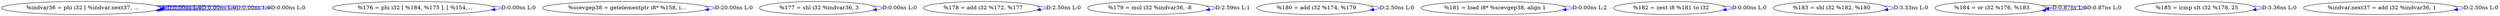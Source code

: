 digraph {
Node0x3070fb0[label="  %indvar36 = phi i32 [ %indvar.next37, ..."];
Node0x3070fb0 -> Node0x3070fb0[label="D:0.00ns L:0",color=blue];
Node0x3070fb0 -> Node0x3070fb0[label="D:0.00ns L:0",color=blue];
Node0x3070fb0 -> Node0x3070fb0[label="D:0.00ns L:0",color=blue];
Node0x3070fb0 -> Node0x3070fb0[label="D:0.00ns L:0",color=blue];
Node0x3071090[label="  %176 = phi i32 [ %184, %175 ], [ %154,..."];
Node0x3071090 -> Node0x3071090[label="D:0.00ns L:0",color=blue];
Node0x3071170[label="  %scevgep38 = getelementptr i8* %158, i..."];
Node0x3071170 -> Node0x3071170[label="D:20.00ns L:0",color=blue];
Node0x3071290[label="  %177 = shl i32 %indvar36, 3"];
Node0x3071290 -> Node0x3071290[label="D:0.00ns L:0",color=blue];
Node0x3071370[label="  %178 = add i32 %172, %177"];
Node0x3071370 -> Node0x3071370[label="D:2.50ns L:0",color=blue];
Node0x3071450[label="  %179 = mul i32 %indvar36, -8"];
Node0x3071450 -> Node0x3071450[label="D:2.59ns L:1",color=blue];
Node0x3071530[label="  %180 = add i32 %174, %179"];
Node0x3071530 -> Node0x3071530[label="D:2.50ns L:0",color=blue];
Node0x3071610[label="  %181 = load i8* %scevgep38, align 1"];
Node0x3071610 -> Node0x3071610[label="D:0.00ns L:2",color=blue];
Node0x30716f0[label="  %182 = zext i8 %181 to i32"];
Node0x30716f0 -> Node0x30716f0[label="D:0.00ns L:0",color=blue];
Node0x30717d0[label="  %183 = shl i32 %182, %180"];
Node0x30717d0 -> Node0x30717d0[label="D:3.33ns L:0",color=blue];
Node0x30718b0[label="  %184 = or i32 %176, %183"];
Node0x30718b0 -> Node0x30718b0[label="D:0.87ns L:0",color=blue];
Node0x30718b0 -> Node0x30718b0[label="D:0.87ns L:0",color=blue];
Node0x3071990[label="  %185 = icmp slt i32 %178, 25"];
Node0x3071990 -> Node0x3071990[label="D:3.36ns L:0",color=blue];
Node0x3071a70[label="  %indvar.next37 = add i32 %indvar36, 1"];
Node0x3071a70 -> Node0x3071a70[label="D:2.50ns L:0",color=blue];
}

